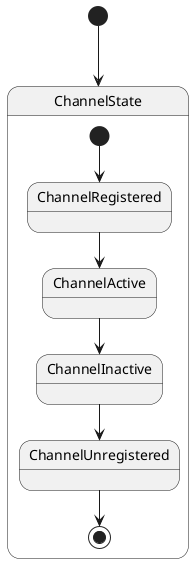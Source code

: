 @startuml
'https://plantuml.com/state-diagram
[*] --> ChannelState

state ChannelState {
  [*] --> ChannelRegistered
  ChannelRegistered --> ChannelActive
  ChannelActive --> ChannelInactive
  ChannelInactive --> ChannelUnregistered
  ChannelUnregistered --> [*]
}
@enduml